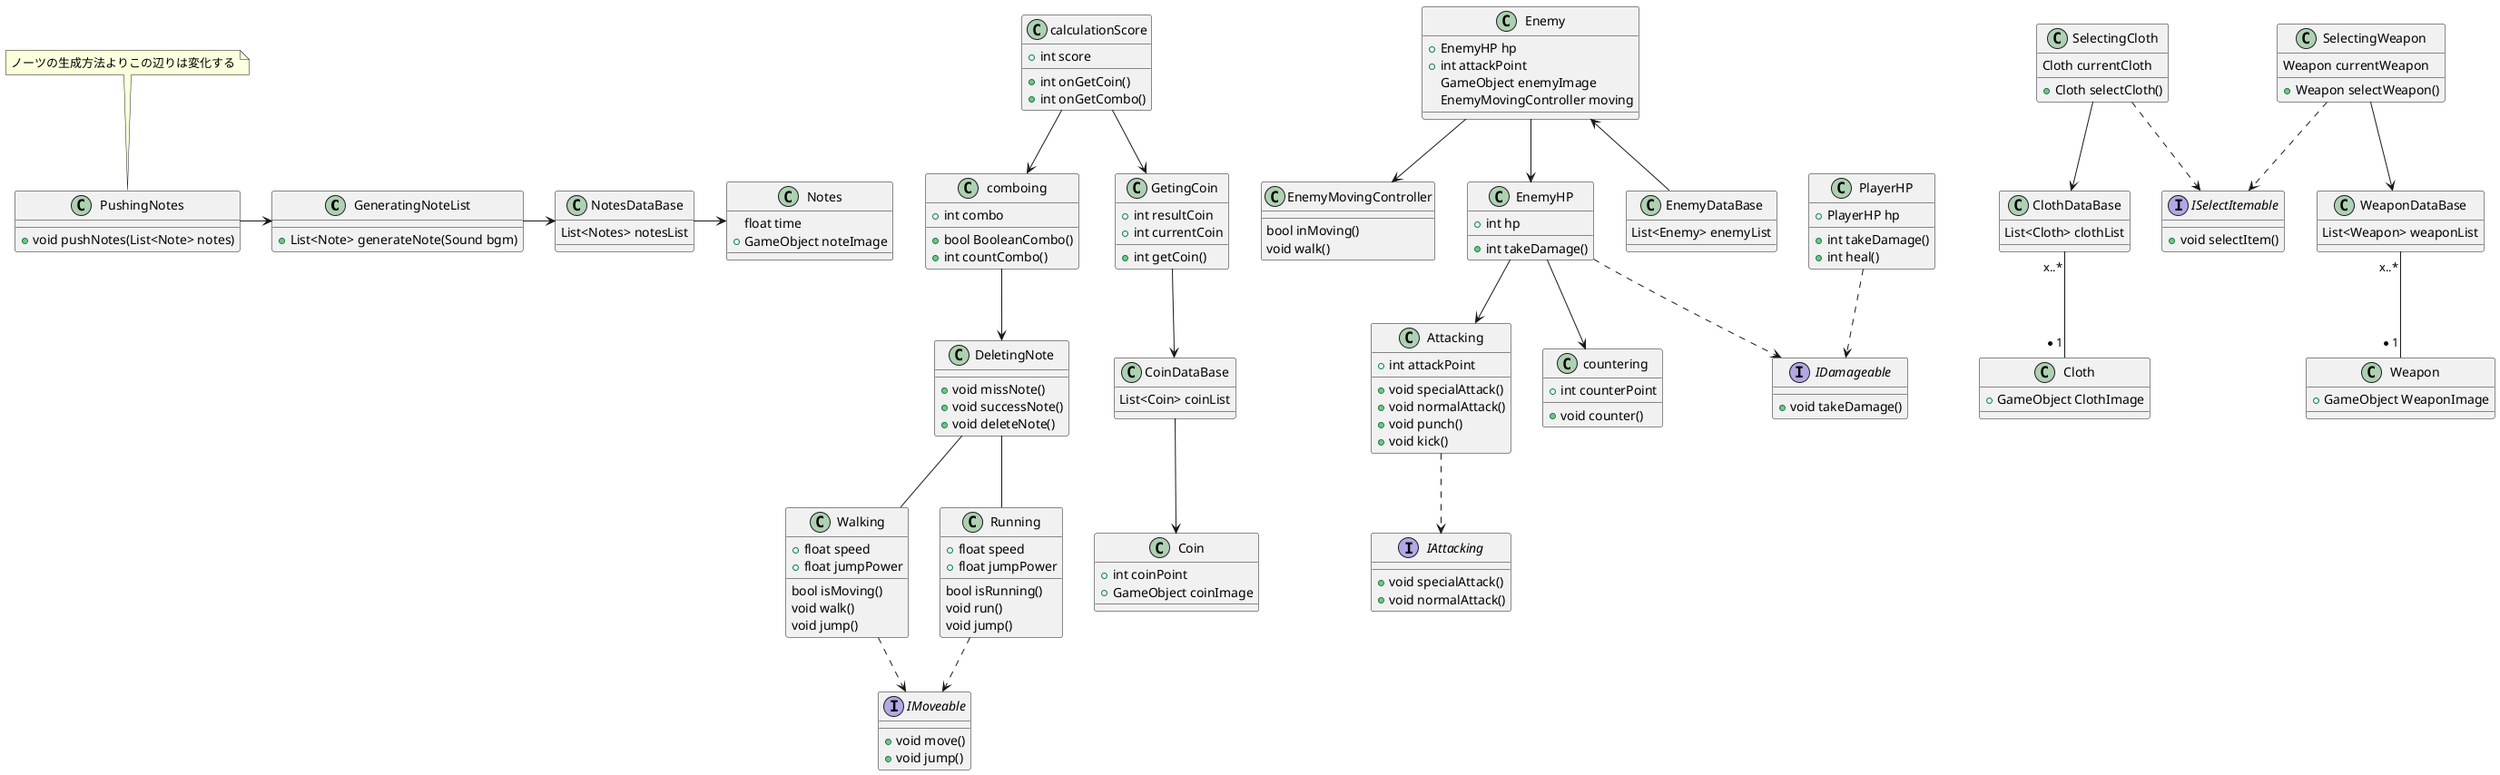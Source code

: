 @startuml SlowDancerModelArchitecture
class GeneratingNoteList{
    +List<Note> generateNote(Sound bgm)
}
class Notes{
    float time
    +GameObject noteImage
}
class NotesDataBase{
    List<Notes> notesList
}
class PushingNotes{
    +void pushNotes(List<Note> notes)
}
note top of PushingNotes
    ノーツの生成方法よりこの辺りは変化する
end note
class DeletingNote{
    +void missNote()
    +void successNote()
    +void deleteNote()
}
class calculationScore{
    +int score
    +int onGetCoin()
    +int onGetCombo()
}
class comboing{
    +int combo
    +bool BooleanCombo()
    +int countCombo()
}
class Walking{
    +float speed
    +float jumpPower
    bool isMoving()
    void walk()
    void jump()
}
class Running{
    +float speed
    +float jumpPower
    bool isRunning()
    void run()
    void jump()
}
class EnemyMovingController{
    bool inMoving()
    void walk()
}
class EnemyHP{
    +int hp
    +int takeDamage()
}
class PlayerHP{
    +PlayerHP hp
    +int takeDamage()
    +int heal()
}

class Attacking{
    +int attackPoint
    +void specialAttack()
    +void normalAttack()
    +void punch()
    +void kick()
}
class countering{
    +int counterPoint
    +void counter()
}
class Coin{
    +int coinPoint
    +GameObject coinImage
}
class CoinDataBase{
    List<Coin> coinList
}
class GetingCoin{
    +int resultCoin
    +int currentCoin
    +int getCoin()
}
class Cloth{
    +GameObject ClothImage
}
class ClothDataBase{
    List<Cloth> clothList 
}
class Weapon{
    +GameObject WeaponImage
}
class WeaponDataBase{
    List<Weapon> weaponList
}
class Enemy{
    +EnemyHP hp
    +int attackPoint
    GameObject enemyImage
    EnemyMovingController moving
}
class SelectingCloth{
    Cloth currentCloth
    +Cloth selectCloth()
}
class SelectingWeapon{
    Weapon currentWeapon
    +Weapon selectWeapon()
}
class EnemyDataBase{
    List<Enemy> enemyList
}
interface IDamageable{
    +void takeDamage()
}
interface IAttacking{
    +void specialAttack()
    +void normalAttack()
}
interface ISelectItemable{
    +void selectItem()
}
interface IMoveable{
    +void move()
    +void jump()
}
GeneratingNoteList->NotesDataBase
NotesDataBase->Notes
PushingNotes->GeneratingNoteList
Enemy<--EnemyDataBase
Enemy-->EnemyMovingController
Enemy-->EnemyHP
EnemyHP..>IDamageable
PlayerHP..>IDamageable
EnemyHP-->Attacking
EnemyHP-->countering
SelectingCloth --> ClothDataBase
SelectingWeapon-->WeaponDataBase
Running..>IMoveable
Walking..>IMoveable
ClothDataBase"x..*" -- "*1"Cloth
WeaponDataBase"x..*" -- "*1"Weapon
calculationScore-->comboing
calculationScore-->GetingCoin
comboing-->DeletingNote
DeletingNote-- Running
DeletingNote-- Walking
SelectingCloth..>ISelectItemable
SelectingWeapon..>ISelectItemable
Attacking..>IAttacking
GetingCoin-->CoinDataBase
CoinDataBase-->Coin
@enduml